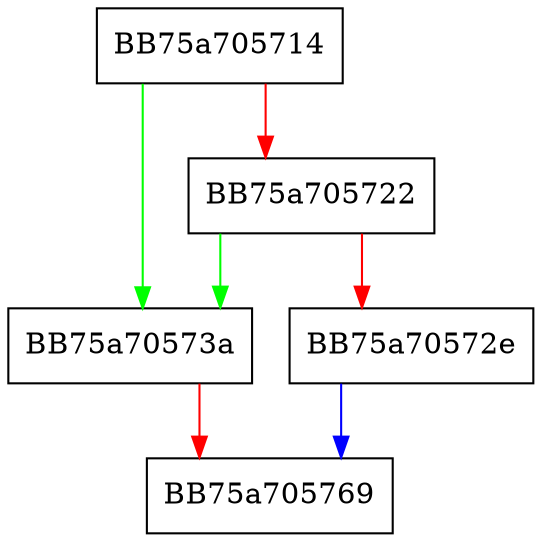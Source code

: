 digraph sqlite3OsCurrentTimeInt64 {
  node [shape="box"];
  graph [splines=ortho];
  BB75a705714 -> BB75a70573a [color="green"];
  BB75a705714 -> BB75a705722 [color="red"];
  BB75a705722 -> BB75a70573a [color="green"];
  BB75a705722 -> BB75a70572e [color="red"];
  BB75a70572e -> BB75a705769 [color="blue"];
  BB75a70573a -> BB75a705769 [color="red"];
}